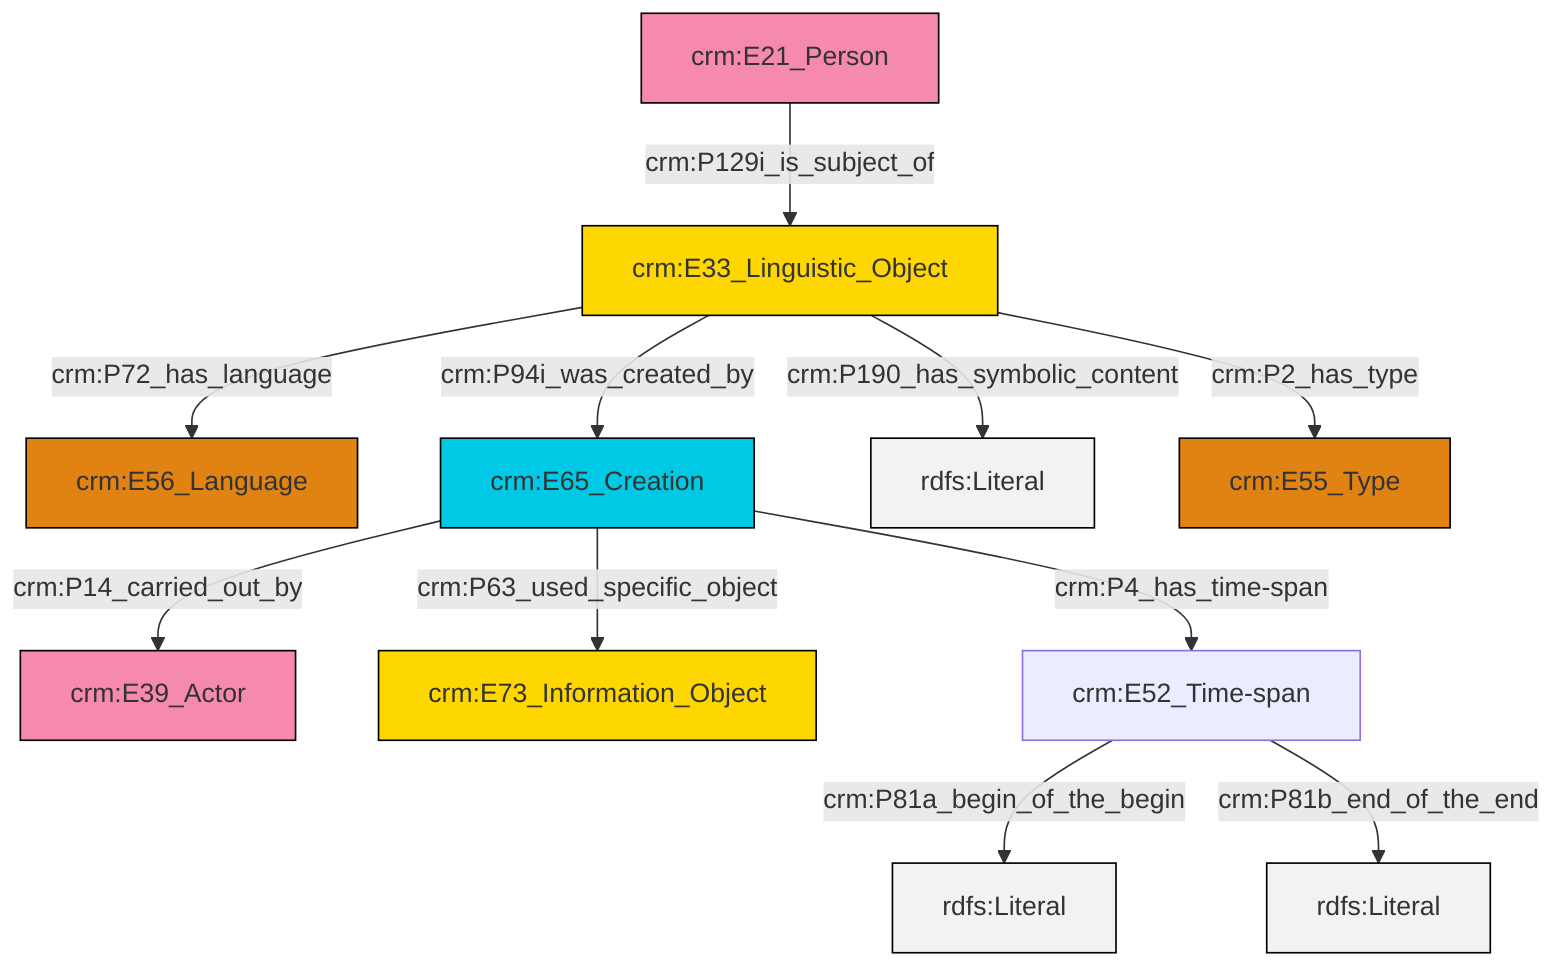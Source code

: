 graph TD
classDef Literal fill:#f2f2f2,stroke:#000000;
classDef CRM_Entity fill:#FFFFFF,stroke:#000000;
classDef Temporal_Entity fill:#00C9E6, stroke:#000000;
classDef Type fill:#E18312, stroke:#000000;
classDef Time-Span fill:#2C9C91, stroke:#000000;
classDef Appellation fill:#FFEB7F, stroke:#000000;
classDef Place fill:#008836, stroke:#000000;
classDef Persistent_Item fill:#B266B2, stroke:#000000;
classDef Conceptual_Object fill:#FFD700, stroke:#000000;
classDef Physical_Thing fill:#D2B48C, stroke:#000000;
classDef Actor fill:#f58aad, stroke:#000000;
classDef PC_Classes fill:#4ce600, stroke:#000000;
classDef Multi fill:#cccccc,stroke:#000000;

10["crm:E52_Time-span"]:::Default -->|crm:P81a_begin_of_the_begin| 11[rdfs:Literal]:::Literal
12["crm:E33_Linguistic_Object"]:::Conceptual_Object -->|crm:P94i_was_created_by| 8["crm:E65_Creation"]:::Temporal_Entity
12["crm:E33_Linguistic_Object"]:::Conceptual_Object -->|crm:P190_has_symbolic_content| 13[rdfs:Literal]:::Literal
8["crm:E65_Creation"]:::Temporal_Entity -->|crm:P4_has_time-span| 10["crm:E52_Time-span"]:::Default
12["crm:E33_Linguistic_Object"]:::Conceptual_Object -->|crm:P2_has_type| 15["crm:E55_Type"]:::Type
10["crm:E52_Time-span"]:::Default -->|crm:P81b_end_of_the_end| 17[rdfs:Literal]:::Literal
8["crm:E65_Creation"]:::Temporal_Entity -->|crm:P63_used_specific_object| 4["crm:E73_Information_Object"]:::Conceptual_Object
2["crm:E21_Person"]:::Actor -->|crm:P129i_is_subject_of| 12["crm:E33_Linguistic_Object"]:::Conceptual_Object
8["crm:E65_Creation"]:::Temporal_Entity -->|crm:P14_carried_out_by| 0["crm:E39_Actor"]:::Actor
12["crm:E33_Linguistic_Object"]:::Conceptual_Object -->|crm:P72_has_language| 6["crm:E56_Language"]:::Type